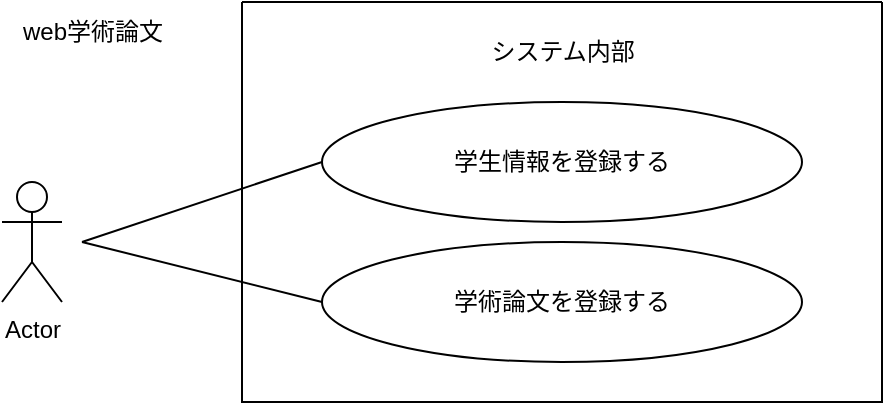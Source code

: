 <mxfile>
    <diagram id="Xen2O4o7j5fBQwvK7KQu" name="ページ1">
        <mxGraphModel dx="832" dy="563" grid="1" gridSize="10" guides="1" tooltips="1" connect="1" arrows="1" fold="1" page="1" pageScale="1" pageWidth="827" pageHeight="1169" math="0" shadow="0">
            <root>
                <mxCell id="0"/>
                <mxCell id="1" parent="0"/>
                <mxCell id="3" value="Actor" style="shape=umlActor;verticalLabelPosition=bottom;verticalAlign=top;html=1;" vertex="1" parent="1">
                    <mxGeometry x="240" y="210" width="30" height="60" as="geometry"/>
                </mxCell>
                <mxCell id="4" value="" style="swimlane;startSize=0;" vertex="1" parent="1">
                    <mxGeometry x="360" y="120" width="320" height="200" as="geometry"/>
                </mxCell>
                <mxCell id="5" value="システム内部" style="text;html=1;align=center;verticalAlign=middle;resizable=0;points=[];autosize=1;strokeColor=none;fillColor=none;" vertex="1" parent="4">
                    <mxGeometry x="110" y="10" width="100" height="30" as="geometry"/>
                </mxCell>
                <mxCell id="6" value="学生情報を登録する" style="ellipse;whiteSpace=wrap;html=1;" vertex="1" parent="4">
                    <mxGeometry x="40" y="50" width="240" height="60" as="geometry"/>
                </mxCell>
                <mxCell id="7" value="学術論文を登録する" style="ellipse;whiteSpace=wrap;html=1;" vertex="1" parent="4">
                    <mxGeometry x="40" y="120" width="240" height="60" as="geometry"/>
                </mxCell>
                <mxCell id="8" value="" style="endArrow=none;html=1;rounded=0;entryX=0;entryY=0.5;entryDx=0;entryDy=0;" edge="1" parent="1" target="6">
                    <mxGeometry width="50" height="50" relative="1" as="geometry">
                        <mxPoint x="280" y="240" as="sourcePoint"/>
                        <mxPoint x="330" y="195" as="targetPoint"/>
                    </mxGeometry>
                </mxCell>
                <mxCell id="9" value="" style="endArrow=none;html=1;rounded=0;entryX=0;entryY=0.5;entryDx=0;entryDy=0;" edge="1" parent="1" target="7">
                    <mxGeometry width="50" height="50" relative="1" as="geometry">
                        <mxPoint x="280" y="240" as="sourcePoint"/>
                        <mxPoint x="340" y="280" as="targetPoint"/>
                    </mxGeometry>
                </mxCell>
                <mxCell id="10" value="web学術論文" style="text;html=1;align=center;verticalAlign=middle;resizable=0;points=[];autosize=1;strokeColor=none;fillColor=none;" vertex="1" parent="1">
                    <mxGeometry x="240" y="120" width="90" height="30" as="geometry"/>
                </mxCell>
            </root>
        </mxGraphModel>
    </diagram>
</mxfile>